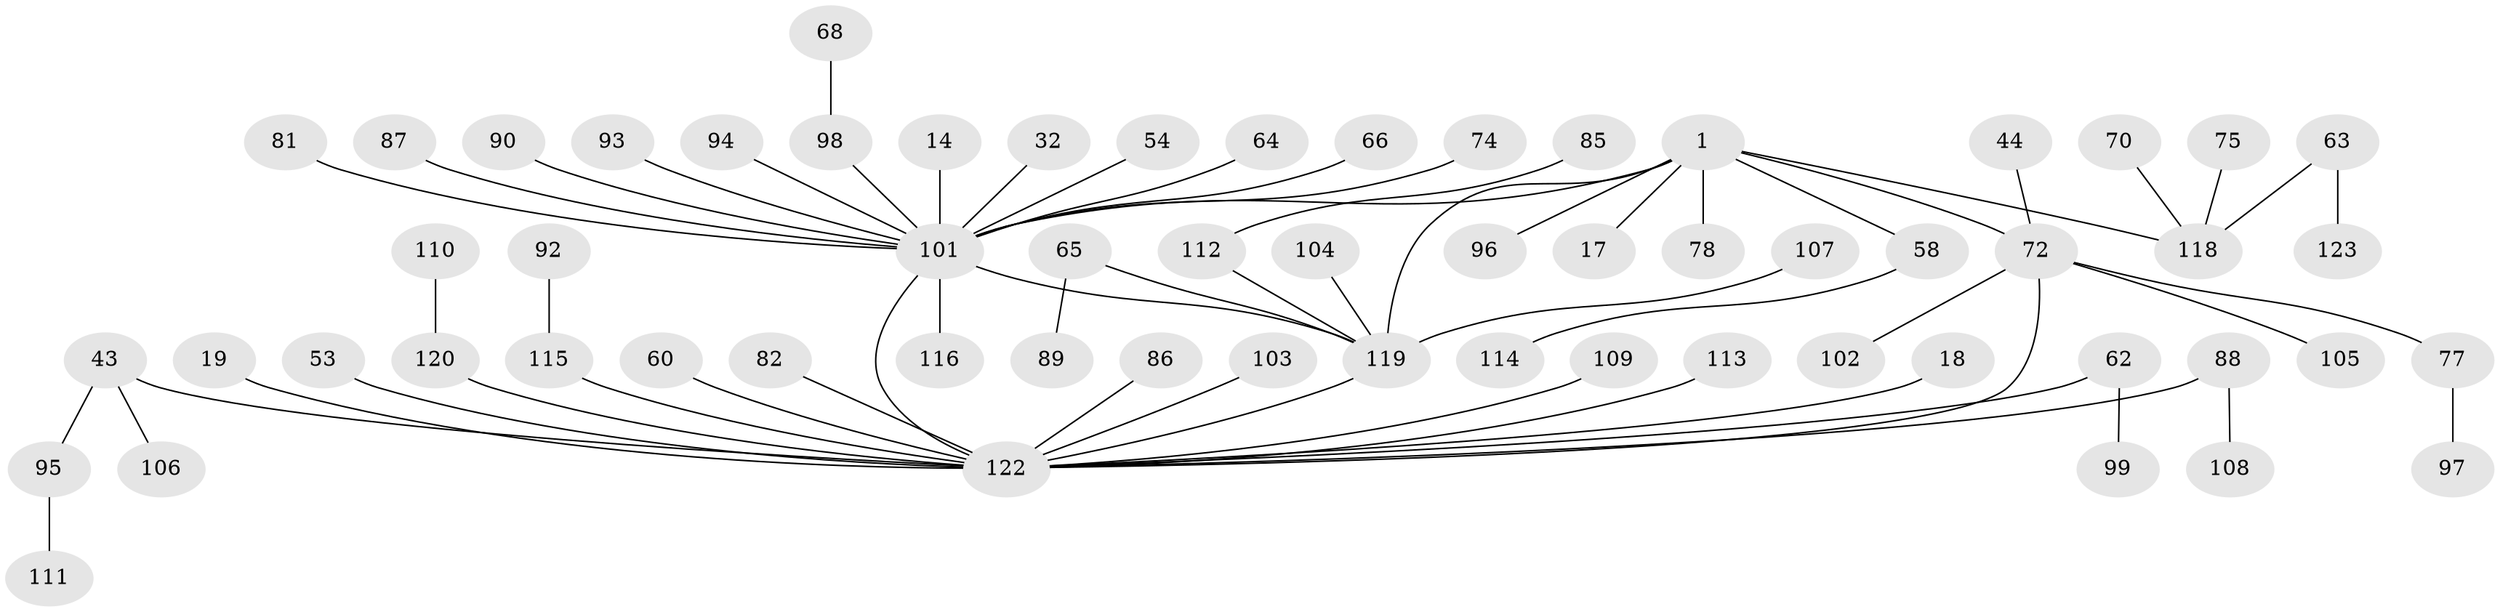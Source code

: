 // original degree distribution, {11: 0.008130081300813009, 5: 0.04065040650406504, 7: 0.016260162601626018, 3: 0.17073170731707318, 2: 0.21138211382113822, 6: 0.016260162601626018, 4: 0.056910569105691054, 1: 0.4796747967479675}
// Generated by graph-tools (version 1.1) at 2025/42/03/09/25 04:42:07]
// undirected, 61 vertices, 63 edges
graph export_dot {
graph [start="1"]
  node [color=gray90,style=filled];
  1;
  14;
  17;
  18;
  19;
  32;
  43 [super="+12+42"];
  44;
  53 [super="+40"];
  54;
  58 [super="+29"];
  60;
  62;
  63;
  64 [super="+15+27"];
  65 [super="+20"];
  66;
  68;
  70;
  72 [super="+10+52"];
  74;
  75;
  77;
  78;
  81;
  82;
  85;
  86;
  87 [super="+55"];
  88;
  89;
  90;
  92;
  93;
  94;
  95;
  96 [super="+56"];
  97;
  98 [super="+30"];
  99;
  101 [super="+36+21+25+79+61"];
  102;
  103;
  104;
  105;
  106;
  107;
  108;
  109;
  110;
  111;
  112 [super="+80"];
  113;
  114;
  115 [super="+91"];
  116;
  118 [super="+67"];
  119 [super="+117+83+4"];
  120 [super="+100"];
  122 [super="+121+31+59"];
  123;
  1 -- 17;
  1 -- 78;
  1 -- 72 [weight=2];
  1 -- 101 [weight=2];
  1 -- 118;
  1 -- 58;
  1 -- 119 [weight=2];
  1 -- 96;
  14 -- 101;
  18 -- 122;
  19 -- 122;
  32 -- 101;
  43 -- 95;
  43 -- 106;
  43 -- 122 [weight=3];
  44 -- 72;
  53 -- 122;
  54 -- 101;
  58 -- 114;
  60 -- 122;
  62 -- 99;
  62 -- 122;
  63 -- 123;
  63 -- 118;
  64 -- 101;
  65 -- 89;
  65 -- 119;
  66 -- 101;
  68 -- 98;
  70 -- 118;
  72 -- 77;
  72 -- 102;
  72 -- 105;
  72 -- 122;
  74 -- 101;
  75 -- 118;
  77 -- 97;
  81 -- 101;
  82 -- 122;
  85 -- 112;
  86 -- 122;
  87 -- 101 [weight=2];
  88 -- 108;
  88 -- 122;
  90 -- 101;
  92 -- 115;
  93 -- 101;
  94 -- 101;
  95 -- 111;
  98 -- 101;
  101 -- 116;
  101 -- 119;
  101 -- 122;
  103 -- 122;
  104 -- 119;
  107 -- 119;
  109 -- 122;
  110 -- 120;
  112 -- 119;
  113 -- 122;
  115 -- 122;
  119 -- 122 [weight=2];
  120 -- 122;
}

